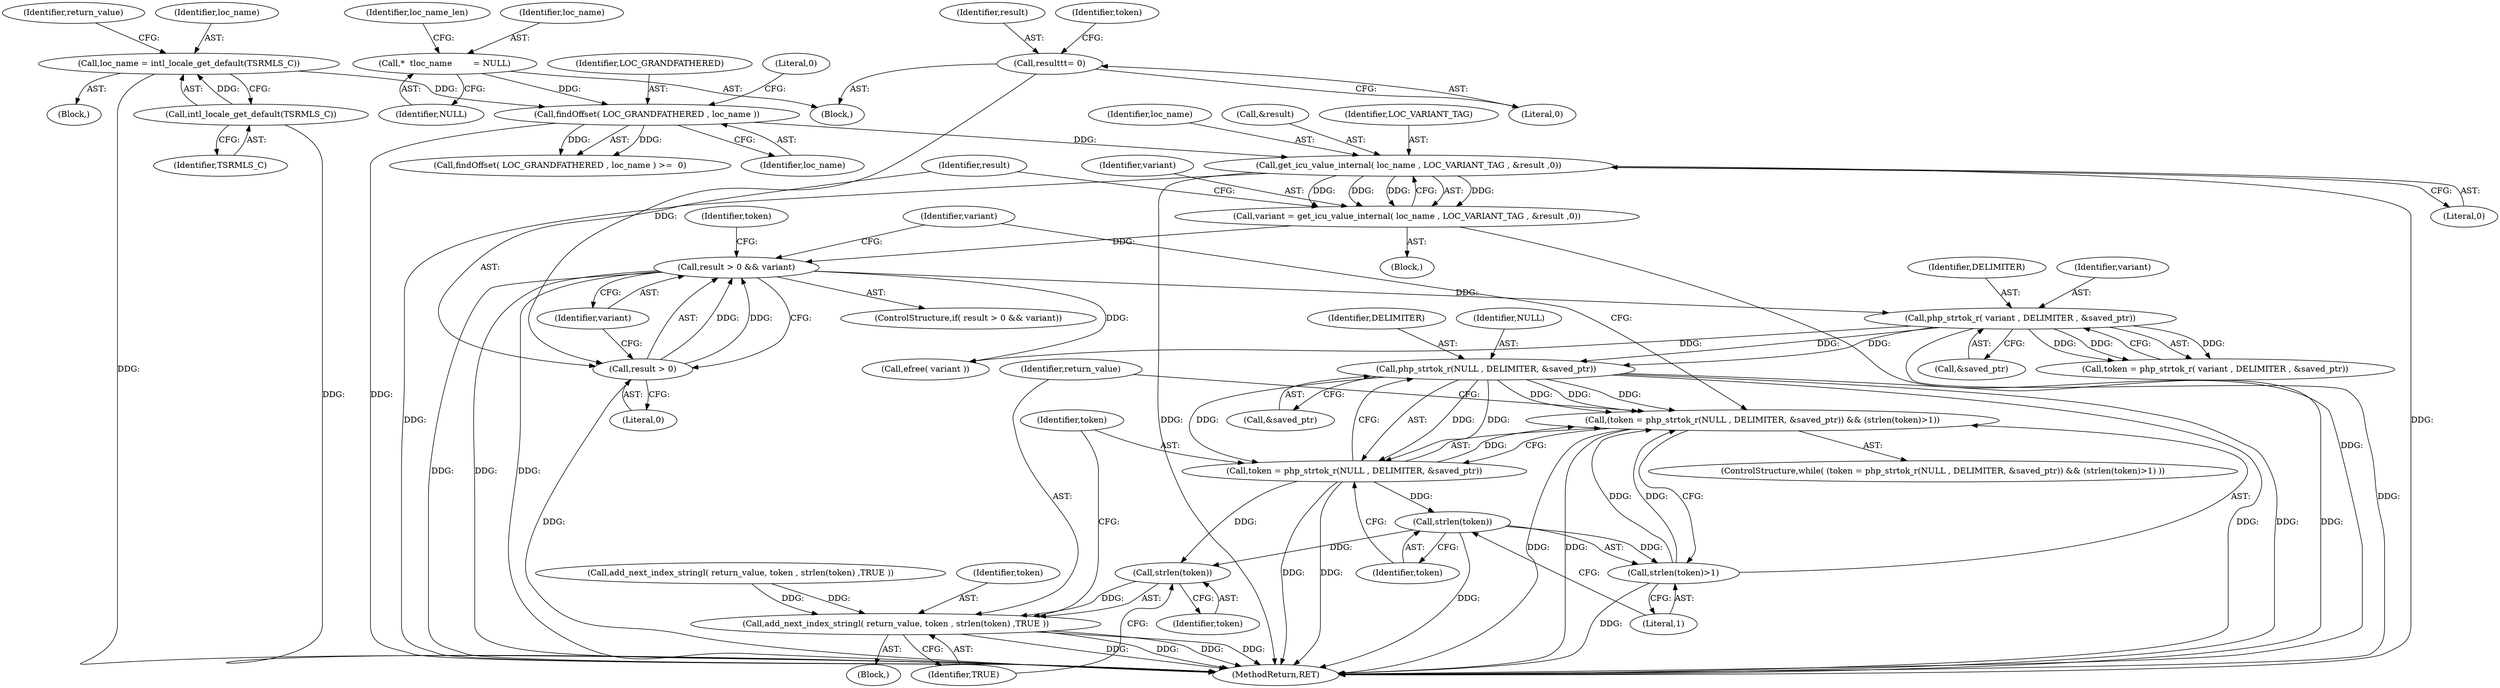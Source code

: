 digraph "0_php-src_97eff7eb57fc2320c267a949cffd622c38712484?w=1_9@API" {
"1000186" [label="(Call,php_strtok_r(NULL , DELIMITER, &saved_ptr))"];
"1000171" [label="(Call,php_strtok_r( variant , DELIMITER , &saved_ptr))"];
"1000163" [label="(Call,result > 0 && variant)"];
"1000164" [label="(Call,result > 0)"];
"1000117" [label="(Call,result\t\t= 0)"];
"1000154" [label="(Call,variant = get_icu_value_internal( loc_name , LOC_VARIANT_TAG , &result ,0))"];
"1000156" [label="(Call,get_icu_value_internal( loc_name , LOC_VARIANT_TAG , &result ,0))"];
"1000147" [label="(Call,findOffset( LOC_GRANDFATHERED , loc_name ))"];
"1000139" [label="(Call,loc_name = intl_locale_get_default(TSRMLS_C))"];
"1000141" [label="(Call,intl_locale_get_default(TSRMLS_C))"];
"1000109" [label="(Call,*  \tloc_name        = NULL)"];
"1000183" [label="(Call,(token = php_strtok_r(NULL , DELIMITER, &saved_ptr)) && (strlen(token)>1))"];
"1000184" [label="(Call,token = php_strtok_r(NULL , DELIMITER, &saved_ptr))"];
"1000192" [label="(Call,strlen(token))"];
"1000191" [label="(Call,strlen(token)>1)"];
"1000199" [label="(Call,strlen(token))"];
"1000196" [label="(Call,add_next_index_stringl( return_value, token , strlen(token) ,TRUE ))"];
"1000157" [label="(Identifier,loc_name)"];
"1000114" [label="(Identifier,loc_name_len)"];
"1000169" [label="(Call,token = php_strtok_r( variant , DELIMITER , &saved_ptr))"];
"1000201" [label="(Identifier,TRUE)"];
"1000186" [label="(Call,php_strtok_r(NULL , DELIMITER, &saved_ptr))"];
"1000166" [label="(Literal,0)"];
"1000148" [label="(Identifier,LOC_GRANDFATHERED)"];
"1000184" [label="(Call,token = php_strtok_r(NULL , DELIMITER, &saved_ptr))"];
"1000146" [label="(Call,findOffset( LOC_GRANDFATHERED , loc_name ) >=  0)"];
"1000167" [label="(Identifier,variant)"];
"1000172" [label="(Identifier,variant)"];
"1000117" [label="(Call,result\t\t= 0)"];
"1000107" [label="(Block,)"];
"1000193" [label="(Identifier,token)"];
"1000165" [label="(Identifier,result)"];
"1000174" [label="(Call,&saved_ptr)"];
"1000161" [label="(Literal,0)"];
"1000199" [label="(Call,strlen(token))"];
"1000144" [label="(Identifier,return_value)"];
"1000111" [label="(Identifier,NULL)"];
"1000196" [label="(Call,add_next_index_stringl( return_value, token , strlen(token) ,TRUE ))"];
"1000188" [label="(Identifier,DELIMITER)"];
"1000189" [label="(Call,&saved_ptr)"];
"1000191" [label="(Call,strlen(token)>1)"];
"1000142" [label="(Identifier,TSRMLS_C)"];
"1000187" [label="(Identifier,NULL)"];
"1000200" [label="(Identifier,token)"];
"1000195" [label="(Block,)"];
"1000164" [label="(Call,result > 0)"];
"1000198" [label="(Identifier,token)"];
"1000163" [label="(Call,result > 0 && variant)"];
"1000159" [label="(Call,&result)"];
"1000207" [label="(MethodReturn,RET)"];
"1000147" [label="(Call,findOffset( LOC_GRANDFATHERED , loc_name ))"];
"1000110" [label="(Identifier,loc_name)"];
"1000156" [label="(Call,get_icu_value_internal( loc_name , LOC_VARIANT_TAG , &result ,0))"];
"1000185" [label="(Identifier,token)"];
"1000203" [label="(Identifier,variant)"];
"1000194" [label="(Literal,1)"];
"1000170" [label="(Identifier,token)"];
"1000176" [label="(Call,add_next_index_stringl( return_value, token , strlen(token) ,TRUE ))"];
"1000173" [label="(Identifier,DELIMITER)"];
"1000118" [label="(Identifier,result)"];
"1000205" [label="(Call,efree( variant ))"];
"1000150" [label="(Literal,0)"];
"1000140" [label="(Identifier,loc_name)"];
"1000158" [label="(Identifier,LOC_VARIANT_TAG)"];
"1000192" [label="(Call,strlen(token))"];
"1000141" [label="(Call,intl_locale_get_default(TSRMLS_C))"];
"1000197" [label="(Identifier,return_value)"];
"1000182" [label="(ControlStructure,while( (token = php_strtok_r(NULL , DELIMITER, &saved_ptr)) && (strlen(token)>1) ))"];
"1000139" [label="(Call,loc_name = intl_locale_get_default(TSRMLS_C))"];
"1000153" [label="(Block,)"];
"1000171" [label="(Call,php_strtok_r( variant , DELIMITER , &saved_ptr))"];
"1000119" [label="(Literal,0)"];
"1000183" [label="(Call,(token = php_strtok_r(NULL , DELIMITER, &saved_ptr)) && (strlen(token)>1))"];
"1000155" [label="(Identifier,variant)"];
"1000162" [label="(ControlStructure,if( result > 0 && variant))"];
"1000122" [label="(Identifier,token)"];
"1000149" [label="(Identifier,loc_name)"];
"1000138" [label="(Block,)"];
"1000109" [label="(Call,*  \tloc_name        = NULL)"];
"1000154" [label="(Call,variant = get_icu_value_internal( loc_name , LOC_VARIANT_TAG , &result ,0))"];
"1000186" -> "1000184"  [label="AST: "];
"1000186" -> "1000189"  [label="CFG: "];
"1000187" -> "1000186"  [label="AST: "];
"1000188" -> "1000186"  [label="AST: "];
"1000189" -> "1000186"  [label="AST: "];
"1000184" -> "1000186"  [label="CFG: "];
"1000186" -> "1000207"  [label="DDG: "];
"1000186" -> "1000207"  [label="DDG: "];
"1000186" -> "1000207"  [label="DDG: "];
"1000186" -> "1000183"  [label="DDG: "];
"1000186" -> "1000183"  [label="DDG: "];
"1000186" -> "1000183"  [label="DDG: "];
"1000186" -> "1000184"  [label="DDG: "];
"1000186" -> "1000184"  [label="DDG: "];
"1000186" -> "1000184"  [label="DDG: "];
"1000171" -> "1000186"  [label="DDG: "];
"1000171" -> "1000186"  [label="DDG: "];
"1000171" -> "1000169"  [label="AST: "];
"1000171" -> "1000174"  [label="CFG: "];
"1000172" -> "1000171"  [label="AST: "];
"1000173" -> "1000171"  [label="AST: "];
"1000174" -> "1000171"  [label="AST: "];
"1000169" -> "1000171"  [label="CFG: "];
"1000171" -> "1000207"  [label="DDG: "];
"1000171" -> "1000169"  [label="DDG: "];
"1000171" -> "1000169"  [label="DDG: "];
"1000171" -> "1000169"  [label="DDG: "];
"1000163" -> "1000171"  [label="DDG: "];
"1000171" -> "1000205"  [label="DDG: "];
"1000163" -> "1000162"  [label="AST: "];
"1000163" -> "1000164"  [label="CFG: "];
"1000163" -> "1000167"  [label="CFG: "];
"1000164" -> "1000163"  [label="AST: "];
"1000167" -> "1000163"  [label="AST: "];
"1000170" -> "1000163"  [label="CFG: "];
"1000203" -> "1000163"  [label="CFG: "];
"1000163" -> "1000207"  [label="DDG: "];
"1000163" -> "1000207"  [label="DDG: "];
"1000163" -> "1000207"  [label="DDG: "];
"1000164" -> "1000163"  [label="DDG: "];
"1000164" -> "1000163"  [label="DDG: "];
"1000154" -> "1000163"  [label="DDG: "];
"1000163" -> "1000205"  [label="DDG: "];
"1000164" -> "1000166"  [label="CFG: "];
"1000165" -> "1000164"  [label="AST: "];
"1000166" -> "1000164"  [label="AST: "];
"1000167" -> "1000164"  [label="CFG: "];
"1000164" -> "1000207"  [label="DDG: "];
"1000117" -> "1000164"  [label="DDG: "];
"1000117" -> "1000107"  [label="AST: "];
"1000117" -> "1000119"  [label="CFG: "];
"1000118" -> "1000117"  [label="AST: "];
"1000119" -> "1000117"  [label="AST: "];
"1000122" -> "1000117"  [label="CFG: "];
"1000154" -> "1000153"  [label="AST: "];
"1000154" -> "1000156"  [label="CFG: "];
"1000155" -> "1000154"  [label="AST: "];
"1000156" -> "1000154"  [label="AST: "];
"1000165" -> "1000154"  [label="CFG: "];
"1000154" -> "1000207"  [label="DDG: "];
"1000156" -> "1000154"  [label="DDG: "];
"1000156" -> "1000154"  [label="DDG: "];
"1000156" -> "1000154"  [label="DDG: "];
"1000156" -> "1000154"  [label="DDG: "];
"1000156" -> "1000161"  [label="CFG: "];
"1000157" -> "1000156"  [label="AST: "];
"1000158" -> "1000156"  [label="AST: "];
"1000159" -> "1000156"  [label="AST: "];
"1000161" -> "1000156"  [label="AST: "];
"1000156" -> "1000207"  [label="DDG: "];
"1000156" -> "1000207"  [label="DDG: "];
"1000156" -> "1000207"  [label="DDG: "];
"1000147" -> "1000156"  [label="DDG: "];
"1000147" -> "1000146"  [label="AST: "];
"1000147" -> "1000149"  [label="CFG: "];
"1000148" -> "1000147"  [label="AST: "];
"1000149" -> "1000147"  [label="AST: "];
"1000150" -> "1000147"  [label="CFG: "];
"1000147" -> "1000207"  [label="DDG: "];
"1000147" -> "1000146"  [label="DDG: "];
"1000147" -> "1000146"  [label="DDG: "];
"1000139" -> "1000147"  [label="DDG: "];
"1000109" -> "1000147"  [label="DDG: "];
"1000139" -> "1000138"  [label="AST: "];
"1000139" -> "1000141"  [label="CFG: "];
"1000140" -> "1000139"  [label="AST: "];
"1000141" -> "1000139"  [label="AST: "];
"1000144" -> "1000139"  [label="CFG: "];
"1000139" -> "1000207"  [label="DDG: "];
"1000141" -> "1000139"  [label="DDG: "];
"1000141" -> "1000142"  [label="CFG: "];
"1000142" -> "1000141"  [label="AST: "];
"1000141" -> "1000207"  [label="DDG: "];
"1000109" -> "1000107"  [label="AST: "];
"1000109" -> "1000111"  [label="CFG: "];
"1000110" -> "1000109"  [label="AST: "];
"1000111" -> "1000109"  [label="AST: "];
"1000114" -> "1000109"  [label="CFG: "];
"1000183" -> "1000182"  [label="AST: "];
"1000183" -> "1000184"  [label="CFG: "];
"1000183" -> "1000191"  [label="CFG: "];
"1000184" -> "1000183"  [label="AST: "];
"1000191" -> "1000183"  [label="AST: "];
"1000197" -> "1000183"  [label="CFG: "];
"1000203" -> "1000183"  [label="CFG: "];
"1000183" -> "1000207"  [label="DDG: "];
"1000183" -> "1000207"  [label="DDG: "];
"1000184" -> "1000183"  [label="DDG: "];
"1000191" -> "1000183"  [label="DDG: "];
"1000191" -> "1000183"  [label="DDG: "];
"1000185" -> "1000184"  [label="AST: "];
"1000193" -> "1000184"  [label="CFG: "];
"1000184" -> "1000207"  [label="DDG: "];
"1000184" -> "1000207"  [label="DDG: "];
"1000184" -> "1000192"  [label="DDG: "];
"1000184" -> "1000199"  [label="DDG: "];
"1000192" -> "1000191"  [label="AST: "];
"1000192" -> "1000193"  [label="CFG: "];
"1000193" -> "1000192"  [label="AST: "];
"1000194" -> "1000192"  [label="CFG: "];
"1000192" -> "1000207"  [label="DDG: "];
"1000192" -> "1000191"  [label="DDG: "];
"1000192" -> "1000199"  [label="DDG: "];
"1000191" -> "1000194"  [label="CFG: "];
"1000194" -> "1000191"  [label="AST: "];
"1000191" -> "1000207"  [label="DDG: "];
"1000199" -> "1000196"  [label="AST: "];
"1000199" -> "1000200"  [label="CFG: "];
"1000200" -> "1000199"  [label="AST: "];
"1000201" -> "1000199"  [label="CFG: "];
"1000199" -> "1000196"  [label="DDG: "];
"1000196" -> "1000195"  [label="AST: "];
"1000196" -> "1000201"  [label="CFG: "];
"1000197" -> "1000196"  [label="AST: "];
"1000198" -> "1000196"  [label="AST: "];
"1000201" -> "1000196"  [label="AST: "];
"1000185" -> "1000196"  [label="CFG: "];
"1000196" -> "1000207"  [label="DDG: "];
"1000196" -> "1000207"  [label="DDG: "];
"1000196" -> "1000207"  [label="DDG: "];
"1000196" -> "1000207"  [label="DDG: "];
"1000176" -> "1000196"  [label="DDG: "];
"1000176" -> "1000196"  [label="DDG: "];
}
